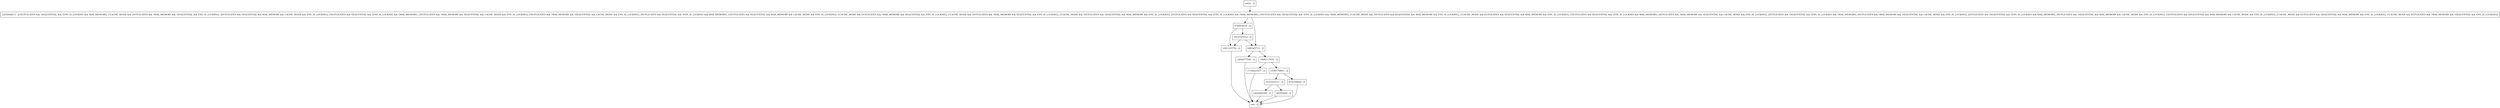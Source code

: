 digraph get {
node [shape=record];
574653618 [label="574653618 - []"];
1254942813 [label="1254942813 - [(!DUPLICATES && !SEQUENTIAL && !ENV_IS_LOCKING && MAX_MEMORY), (!CACHE_MODE && !DUPLICATES && !MAX_MEMORY && !SEQUENTIAL && ENV_IS_LOCKING), (DUPLICATES && SEQUENTIAL && MAX_MEMORY && CACHE_MODE && ENV_IS_LOCKING), (!DUPLICATES && SEQUENTIAL && !ENV_IS_LOCKING && !MAX_MEMORY), (!DUPLICATES && !MAX_MEMORY && SEQUENTIAL && CACHE_MODE && ENV_IS_LOCKING), (!DUPLICATES && !MAX_MEMORY && !SEQUENTIAL && CACHE_MODE && ENV_IS_LOCKING), (DUPLICATES && SEQUENTIAL && !ENV_IS_LOCKING && MAX_MEMORY), (!DUPLICATES && SEQUENTIAL && MAX_MEMORY && CACHE_MODE && ENV_IS_LOCKING), (!CACHE_MODE && DUPLICATES && !MAX_MEMORY && SEQUENTIAL && ENV_IS_LOCKING), (!CACHE_MODE && !DUPLICATES && !MAX_MEMORY && SEQUENTIAL && ENV_IS_LOCKING), (!CACHE_MODE && !DUPLICATES && !SEQUENTIAL && MAX_MEMORY && ENV_IS_LOCKING), (DUPLICATES && SEQUENTIAL && !ENV_IS_LOCKING && !MAX_MEMORY), (!DUPLICATES && !SEQUENTIAL && !ENV_IS_LOCKING && !MAX_MEMORY), (!CACHE_MODE && !DUPLICATES && SEQUENTIAL && MAX_MEMORY && ENV_IS_LOCKING), (!CACHE_MODE && DUPLICATES && SEQUENTIAL && MAX_MEMORY && ENV_IS_LOCKING), (!DUPLICATES && SEQUENTIAL && !ENV_IS_LOCKING && MAX_MEMORY), (DUPLICATES && !MAX_MEMORY && SEQUENTIAL && CACHE_MODE && ENV_IS_LOCKING), (DUPLICATES && !SEQUENTIAL && !ENV_IS_LOCKING && !MAX_MEMORY), (DUPLICATES && !MAX_MEMORY && !SEQUENTIAL && CACHE_MODE && ENV_IS_LOCKING), (DUPLICATES && !SEQUENTIAL && !ENV_IS_LOCKING && MAX_MEMORY), (DUPLICATES && !SEQUENTIAL && MAX_MEMORY && CACHE_MODE && ENV_IS_LOCKING), (!DUPLICATES && !SEQUENTIAL && MAX_MEMORY && CACHE_MODE && ENV_IS_LOCKING), (!CACHE_MODE && DUPLICATES && !SEQUENTIAL && MAX_MEMORY && ENV_IS_LOCKING), (!CACHE_MODE && DUPLICATES && !MAX_MEMORY && !SEQUENTIAL && ENV_IS_LOCKING)]"];
46552840 [label="46552840 - []"];
1896117676 [label="1896117676 - []"];
689345713 [label="689345713 - []"];
1464277546 [label="1464277546 - []"];
1718021457 [label="1718021457 - []"];
entry [label="entry - []"];
exit [label="exit - []"];
1814747012 [label="1814747012 - []"];
1091125752 [label="1091125752 - []"];
1556776891 [label="1556776891 - []"];
1402680399 [label="1402680399 - []"];
874339620 [label="874339620 - []"];
1533319111 [label="1533319111 - []"];
entry;
exit;
574653618 -> 1814747012;
574653618 -> 1091125752;
1254942813 -> 574653618;
1254942813 -> 689345713;
46552840 -> exit;
1896117676 -> 1556776891;
1896117676 -> 1718021457;
689345713 -> 1896117676;
689345713 -> 1464277546;
1464277546 -> exit;
1718021457 -> exit;
entry -> 1254942813;
1814747012 -> 1091125752;
1814747012 -> 689345713;
1091125752 -> exit;
1556776891 -> 874339620;
1556776891 -> 1533319111;
1402680399 -> exit;
874339620 -> exit;
1533319111 -> 46552840;
1533319111 -> 1402680399;
}
